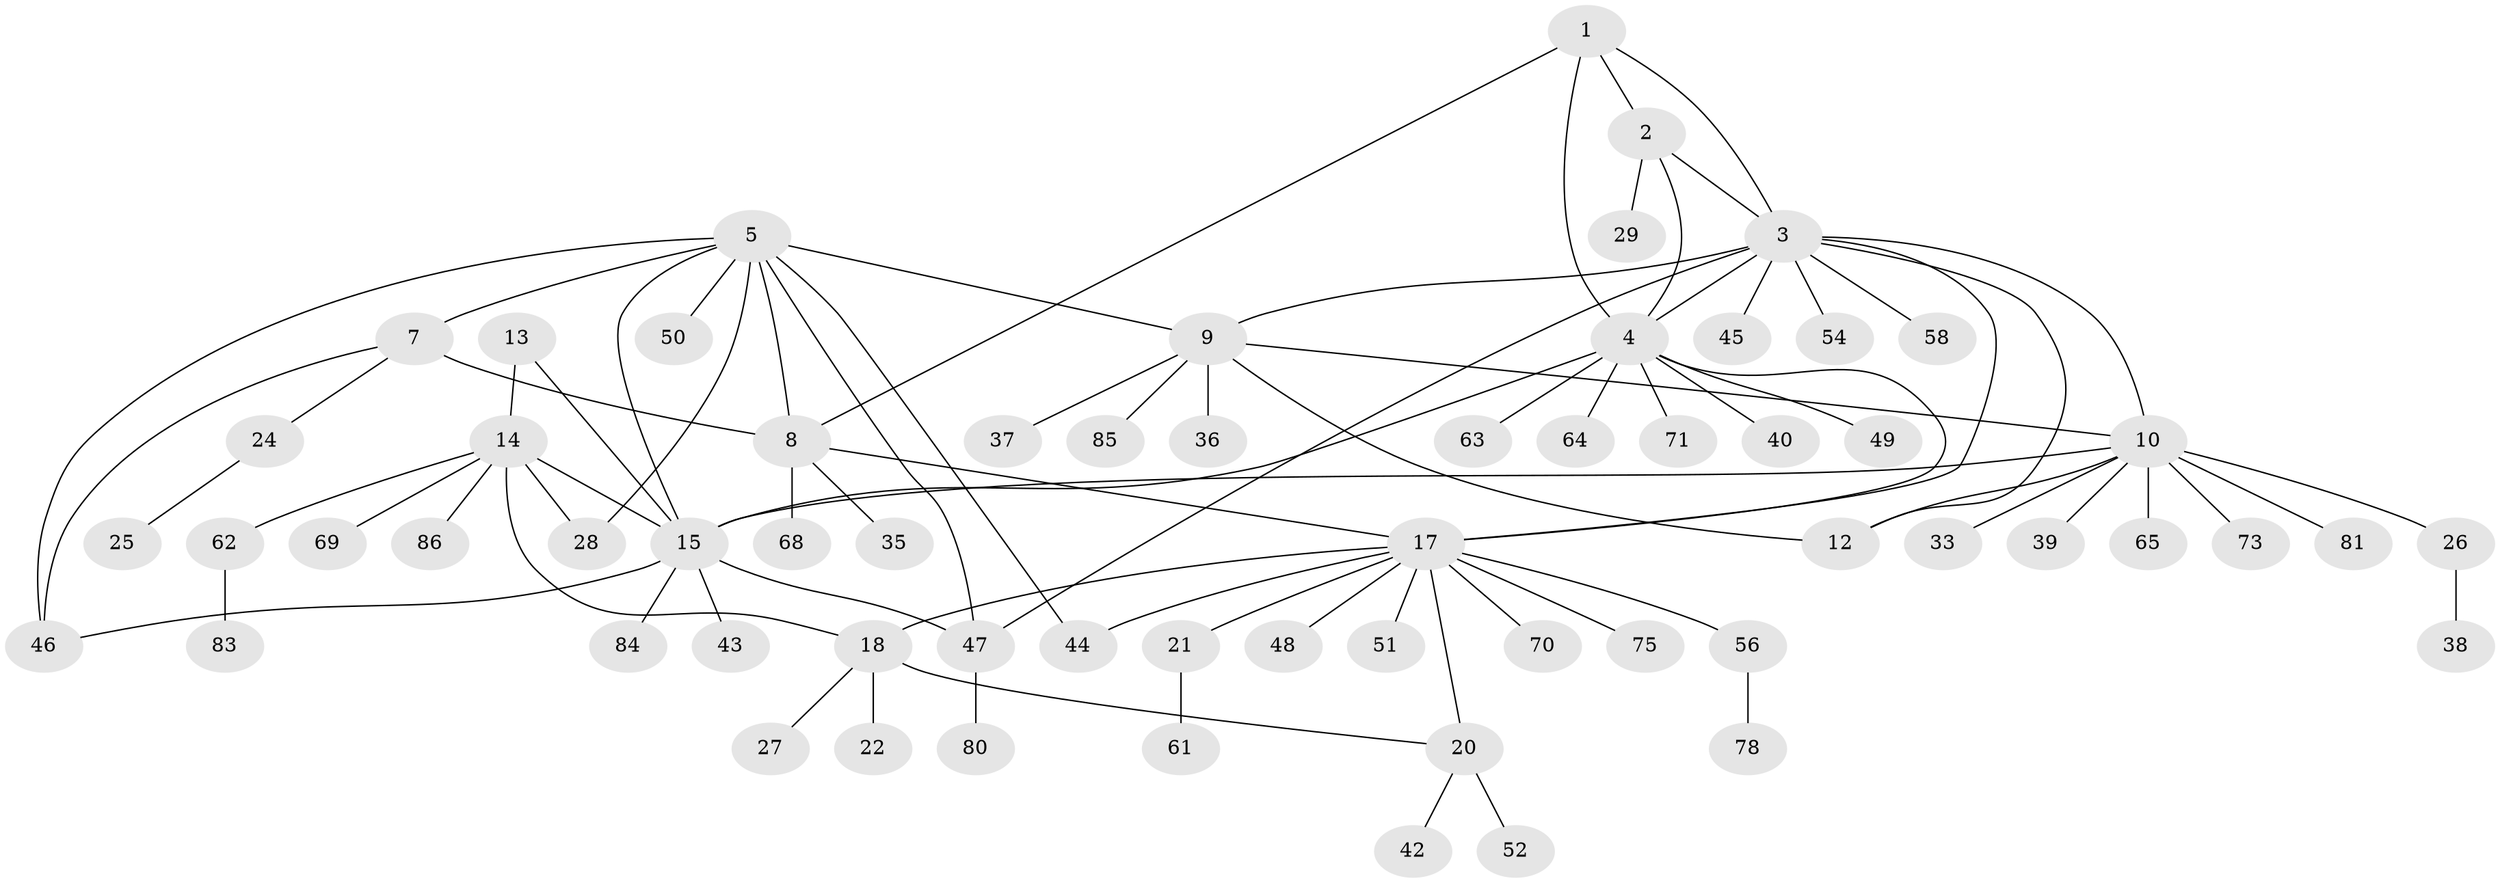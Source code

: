 // Generated by graph-tools (version 1.1) at 2025/24/03/03/25 07:24:15]
// undirected, 63 vertices, 83 edges
graph export_dot {
graph [start="1"]
  node [color=gray90,style=filled];
  1 [super="+23"];
  2;
  3 [super="+11"];
  4 [super="+82"];
  5 [super="+6"];
  7 [super="+55"];
  8 [super="+53"];
  9 [super="+31"];
  10 [super="+32"];
  12 [super="+74"];
  13 [super="+41"];
  14 [super="+60"];
  15 [super="+16"];
  17 [super="+19"];
  18 [super="+30"];
  20 [super="+79"];
  21;
  22;
  24 [super="+67"];
  25;
  26;
  27 [super="+34"];
  28;
  29;
  33;
  35;
  36;
  37;
  38 [super="+59"];
  39;
  40;
  42 [super="+57"];
  43;
  44 [super="+76"];
  45;
  46;
  47 [super="+66"];
  48;
  49;
  50;
  51 [super="+77"];
  52;
  54;
  56;
  58;
  61 [super="+72"];
  62;
  63;
  64;
  65;
  68;
  69;
  70;
  71;
  73;
  75;
  78;
  80;
  81;
  83;
  84;
  85;
  86;
  1 -- 2;
  1 -- 3;
  1 -- 4;
  1 -- 8;
  2 -- 3;
  2 -- 4;
  2 -- 29;
  3 -- 4;
  3 -- 45;
  3 -- 47;
  3 -- 54;
  3 -- 58;
  3 -- 17;
  3 -- 9;
  3 -- 10;
  3 -- 12;
  4 -- 15;
  4 -- 17;
  4 -- 40;
  4 -- 49;
  4 -- 63;
  4 -- 64;
  4 -- 71;
  5 -- 7 [weight=2];
  5 -- 8 [weight=2];
  5 -- 9;
  5 -- 44;
  5 -- 46;
  5 -- 47;
  5 -- 15;
  5 -- 50;
  5 -- 28;
  7 -- 8;
  7 -- 24;
  7 -- 46;
  8 -- 35;
  8 -- 17;
  8 -- 68;
  9 -- 10;
  9 -- 12;
  9 -- 36;
  9 -- 37;
  9 -- 85;
  10 -- 12;
  10 -- 26;
  10 -- 39;
  10 -- 65;
  10 -- 15;
  10 -- 81;
  10 -- 73;
  10 -- 33;
  13 -- 14;
  13 -- 15 [weight=2];
  14 -- 15 [weight=2];
  14 -- 18;
  14 -- 28;
  14 -- 62;
  14 -- 69;
  14 -- 86;
  15 -- 43;
  15 -- 84;
  15 -- 46;
  15 -- 47;
  17 -- 18 [weight=2];
  17 -- 20 [weight=2];
  17 -- 48;
  17 -- 51;
  17 -- 56;
  17 -- 75;
  17 -- 21;
  17 -- 70;
  17 -- 44;
  18 -- 20;
  18 -- 22;
  18 -- 27;
  20 -- 42;
  20 -- 52;
  21 -- 61;
  24 -- 25;
  26 -- 38;
  47 -- 80;
  56 -- 78;
  62 -- 83;
}
